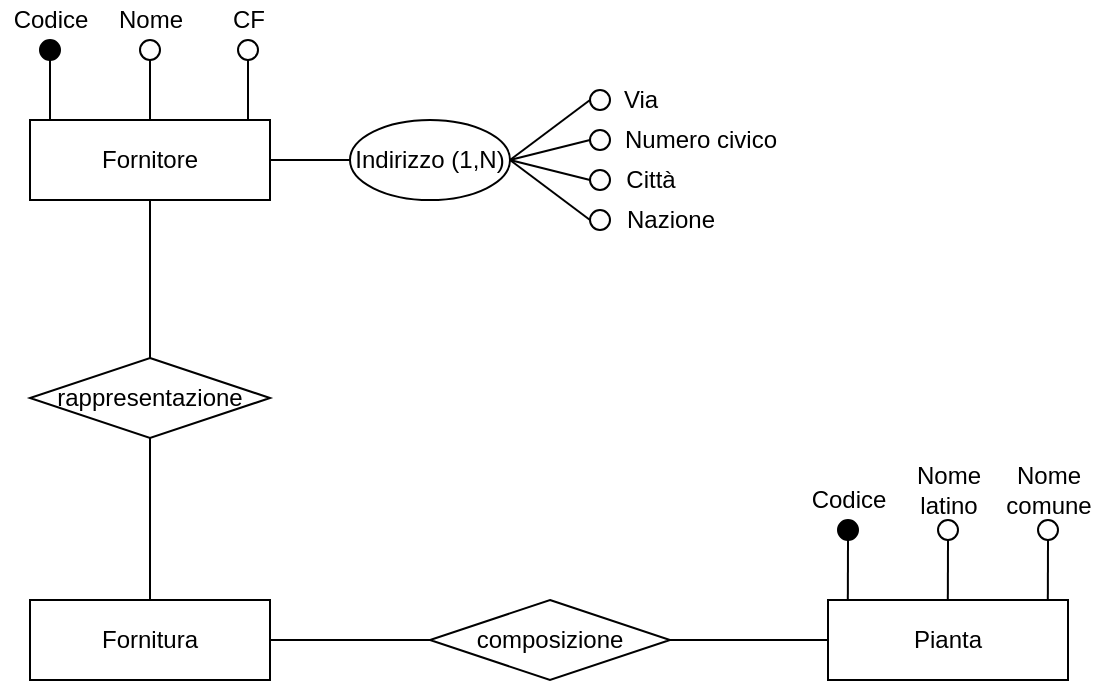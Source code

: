 <mxfile version="16.6.4" type="github">
  <diagram id="uCvQK3cbvLK-rF1jzRyW" name="Page-1">
    <mxGraphModel dx="508" dy="348" grid="1" gridSize="10" guides="1" tooltips="1" connect="1" arrows="1" fold="1" page="1" pageScale="1" pageWidth="1169" pageHeight="827" math="0" shadow="0">
      <root>
        <mxCell id="0" />
        <mxCell id="1" parent="0" />
        <mxCell id="bpb8VYmmC61ZYAECXduF-2" value="Fornitore" style="rounded=0;whiteSpace=wrap;html=1;strokeWidth=1;perimeterSpacing=0;" parent="1" vertex="1">
          <mxGeometry x="320" y="200" width="120" height="40" as="geometry" />
        </mxCell>
        <mxCell id="bpb8VYmmC61ZYAECXduF-3" value="" style="endArrow=none;html=1;rounded=0;fillColor=#000000;entryX=0.166;entryY=0;entryDx=0;entryDy=0;entryPerimeter=0;exitX=0.5;exitY=1;exitDx=0;exitDy=0;" parent="1" source="bpb8VYmmC61ZYAECXduF-4" edge="1">
          <mxGeometry width="50" height="50" relative="1" as="geometry">
            <mxPoint x="330.08" y="180" as="sourcePoint" />
            <mxPoint x="330" y="200" as="targetPoint" />
          </mxGeometry>
        </mxCell>
        <mxCell id="bpb8VYmmC61ZYAECXduF-4" value="" style="ellipse;whiteSpace=wrap;html=1;aspect=fixed;strokeWidth=1;fillColor=#000000;" parent="1" vertex="1">
          <mxGeometry x="325" y="160" width="10" height="10" as="geometry" />
        </mxCell>
        <mxCell id="bpb8VYmmC61ZYAECXduF-5" value="Codice" style="text;html=1;align=center;verticalAlign=middle;resizable=0;points=[];autosize=1;strokeColor=none;fillColor=none;" parent="1" vertex="1">
          <mxGeometry x="305" y="140" width="50" height="20" as="geometry" />
        </mxCell>
        <mxCell id="bpb8VYmmC61ZYAECXduF-6" value="" style="endArrow=none;html=1;rounded=0;fillColor=#000000;entryX=0.166;entryY=0;entryDx=0;entryDy=0;entryPerimeter=0;exitX=0.5;exitY=1;exitDx=0;exitDy=0;" parent="1" source="bpb8VYmmC61ZYAECXduF-7" edge="1">
          <mxGeometry width="50" height="50" relative="1" as="geometry">
            <mxPoint x="380.08" y="180" as="sourcePoint" />
            <mxPoint x="380" y="200" as="targetPoint" />
          </mxGeometry>
        </mxCell>
        <mxCell id="bpb8VYmmC61ZYAECXduF-7" value="" style="ellipse;whiteSpace=wrap;html=1;aspect=fixed;strokeWidth=1;fillColor=none;" parent="1" vertex="1">
          <mxGeometry x="375" y="160" width="10" height="10" as="geometry" />
        </mxCell>
        <mxCell id="bpb8VYmmC61ZYAECXduF-8" value="Nome" style="text;html=1;align=center;verticalAlign=middle;resizable=0;points=[];autosize=1;strokeColor=none;fillColor=none;" parent="1" vertex="1">
          <mxGeometry x="355" y="140" width="50" height="20" as="geometry" />
        </mxCell>
        <mxCell id="bpb8VYmmC61ZYAECXduF-9" value="" style="endArrow=none;html=1;rounded=0;fillColor=#000000;entryX=0.166;entryY=0;entryDx=0;entryDy=0;entryPerimeter=0;exitX=0.5;exitY=1;exitDx=0;exitDy=0;" parent="1" source="bpb8VYmmC61ZYAECXduF-10" edge="1">
          <mxGeometry width="50" height="50" relative="1" as="geometry">
            <mxPoint x="429.08" y="180" as="sourcePoint" />
            <mxPoint x="429.0" y="200" as="targetPoint" />
          </mxGeometry>
        </mxCell>
        <mxCell id="bpb8VYmmC61ZYAECXduF-10" value="" style="ellipse;whiteSpace=wrap;html=1;aspect=fixed;strokeWidth=1;fillColor=none;" parent="1" vertex="1">
          <mxGeometry x="424" y="160" width="10" height="10" as="geometry" />
        </mxCell>
        <mxCell id="bpb8VYmmC61ZYAECXduF-11" value="CF" style="text;html=1;align=center;verticalAlign=middle;resizable=0;points=[];autosize=1;strokeColor=none;fillColor=none;" parent="1" vertex="1">
          <mxGeometry x="414" y="140" width="30" height="20" as="geometry" />
        </mxCell>
        <mxCell id="bpb8VYmmC61ZYAECXduF-12" value="" style="ellipse;whiteSpace=wrap;html=1;aspect=fixed;strokeWidth=1;fillColor=none;" parent="1" vertex="1">
          <mxGeometry x="600" y="185" width="10" height="10" as="geometry" />
        </mxCell>
        <mxCell id="bpb8VYmmC61ZYAECXduF-13" value="Indirizzo (1,N)" style="ellipse;whiteSpace=wrap;html=1;" parent="1" vertex="1">
          <mxGeometry x="480" y="200" width="80" height="40" as="geometry" />
        </mxCell>
        <mxCell id="bpb8VYmmC61ZYAECXduF-14" value="" style="ellipse;whiteSpace=wrap;html=1;aspect=fixed;strokeWidth=1;fillColor=none;" parent="1" vertex="1">
          <mxGeometry x="600" y="205" width="10" height="10" as="geometry" />
        </mxCell>
        <mxCell id="bpb8VYmmC61ZYAECXduF-15" value="" style="ellipse;whiteSpace=wrap;html=1;aspect=fixed;strokeWidth=1;fillColor=none;" parent="1" vertex="1">
          <mxGeometry x="600" y="245" width="10" height="10" as="geometry" />
        </mxCell>
        <mxCell id="bpb8VYmmC61ZYAECXduF-16" value="" style="endArrow=none;html=1;rounded=0;exitX=1;exitY=0.5;exitDx=0;exitDy=0;entryX=0;entryY=0.5;entryDx=0;entryDy=0;" parent="1" source="bpb8VYmmC61ZYAECXduF-13" target="bpb8VYmmC61ZYAECXduF-12" edge="1">
          <mxGeometry width="50" height="50" relative="1" as="geometry">
            <mxPoint x="570" y="250" as="sourcePoint" />
            <mxPoint x="620" y="200" as="targetPoint" />
          </mxGeometry>
        </mxCell>
        <mxCell id="bpb8VYmmC61ZYAECXduF-17" value="" style="endArrow=none;html=1;rounded=0;entryX=0;entryY=0.5;entryDx=0;entryDy=0;" parent="1" target="bpb8VYmmC61ZYAECXduF-14" edge="1">
          <mxGeometry width="50" height="50" relative="1" as="geometry">
            <mxPoint x="560" y="220" as="sourcePoint" />
            <mxPoint x="620" y="200" as="targetPoint" />
          </mxGeometry>
        </mxCell>
        <mxCell id="bpb8VYmmC61ZYAECXduF-18" value="" style="endArrow=none;html=1;rounded=0;exitX=1;exitY=0.5;exitDx=0;exitDy=0;entryX=0;entryY=0.5;entryDx=0;entryDy=0;" parent="1" source="bpb8VYmmC61ZYAECXduF-13" target="bpb8VYmmC61ZYAECXduF-15" edge="1">
          <mxGeometry width="50" height="50" relative="1" as="geometry">
            <mxPoint x="570" y="250" as="sourcePoint" />
            <mxPoint x="620" y="200" as="targetPoint" />
          </mxGeometry>
        </mxCell>
        <mxCell id="bpb8VYmmC61ZYAECXduF-19" value="Via" style="text;html=1;align=center;verticalAlign=middle;resizable=0;points=[];autosize=1;strokeColor=none;fillColor=none;" parent="1" vertex="1">
          <mxGeometry x="610" y="180" width="30" height="20" as="geometry" />
        </mxCell>
        <mxCell id="bpb8VYmmC61ZYAECXduF-20" value="Numero civico" style="text;html=1;align=center;verticalAlign=middle;resizable=0;points=[];autosize=1;strokeColor=none;fillColor=none;" parent="1" vertex="1">
          <mxGeometry x="610" y="200" width="90" height="20" as="geometry" />
        </mxCell>
        <mxCell id="bpb8VYmmC61ZYAECXduF-21" value="Città" style="text;html=1;align=center;verticalAlign=middle;resizable=0;points=[];autosize=1;strokeColor=none;fillColor=none;" parent="1" vertex="1">
          <mxGeometry x="610" y="220" width="40" height="20" as="geometry" />
        </mxCell>
        <mxCell id="bpb8VYmmC61ZYAECXduF-22" value="" style="ellipse;whiteSpace=wrap;html=1;aspect=fixed;strokeWidth=1;fillColor=none;" parent="1" vertex="1">
          <mxGeometry x="600" y="225" width="10" height="10" as="geometry" />
        </mxCell>
        <mxCell id="bpb8VYmmC61ZYAECXduF-23" value="" style="endArrow=none;html=1;rounded=0;exitX=1;exitY=0.5;exitDx=0;exitDy=0;entryX=0;entryY=0.5;entryDx=0;entryDy=0;" parent="1" source="bpb8VYmmC61ZYAECXduF-13" target="bpb8VYmmC61ZYAECXduF-22" edge="1">
          <mxGeometry width="50" height="50" relative="1" as="geometry">
            <mxPoint x="620" y="240" as="sourcePoint" />
            <mxPoint x="670" y="190" as="targetPoint" />
          </mxGeometry>
        </mxCell>
        <mxCell id="bpb8VYmmC61ZYAECXduF-24" value="Nazione" style="text;html=1;align=center;verticalAlign=middle;resizable=0;points=[];autosize=1;strokeColor=none;fillColor=none;" parent="1" vertex="1">
          <mxGeometry x="610" y="240" width="60" height="20" as="geometry" />
        </mxCell>
        <mxCell id="bpb8VYmmC61ZYAECXduF-25" value="" style="endArrow=none;html=1;rounded=0;exitX=1;exitY=0.5;exitDx=0;exitDy=0;entryX=0;entryY=0.5;entryDx=0;entryDy=0;" parent="1" source="bpb8VYmmC61ZYAECXduF-2" target="bpb8VYmmC61ZYAECXduF-13" edge="1">
          <mxGeometry width="50" height="50" relative="1" as="geometry">
            <mxPoint x="470" y="240" as="sourcePoint" />
            <mxPoint x="520" y="190" as="targetPoint" />
          </mxGeometry>
        </mxCell>
        <mxCell id="v1qmQes8BlO3_0wgJvzd-1" value="Fornitura" style="rounded=0;whiteSpace=wrap;html=1;strokeWidth=1;perimeterSpacing=0;" vertex="1" parent="1">
          <mxGeometry x="320" y="440" width="120" height="40" as="geometry" />
        </mxCell>
        <mxCell id="v1qmQes8BlO3_0wgJvzd-2" value="rappresentazione" style="rhombus;whiteSpace=wrap;html=1;" vertex="1" parent="1">
          <mxGeometry x="320" y="319" width="120" height="40" as="geometry" />
        </mxCell>
        <mxCell id="v1qmQes8BlO3_0wgJvzd-3" value="" style="endArrow=none;html=1;rounded=0;exitX=0.5;exitY=0;exitDx=0;exitDy=0;entryX=0.5;entryY=1;entryDx=0;entryDy=0;" edge="1" parent="1" source="v1qmQes8BlO3_0wgJvzd-1" target="v1qmQes8BlO3_0wgJvzd-2">
          <mxGeometry width="50" height="50" relative="1" as="geometry">
            <mxPoint x="400" y="340" as="sourcePoint" />
            <mxPoint x="450" y="290" as="targetPoint" />
          </mxGeometry>
        </mxCell>
        <mxCell id="v1qmQes8BlO3_0wgJvzd-4" value="" style="endArrow=none;html=1;rounded=0;exitX=0.5;exitY=0;exitDx=0;exitDy=0;entryX=0.5;entryY=1;entryDx=0;entryDy=0;" edge="1" parent="1" source="v1qmQes8BlO3_0wgJvzd-2" target="bpb8VYmmC61ZYAECXduF-2">
          <mxGeometry width="50" height="50" relative="1" as="geometry">
            <mxPoint x="400" y="340" as="sourcePoint" />
            <mxPoint x="450" y="290" as="targetPoint" />
          </mxGeometry>
        </mxCell>
        <mxCell id="v1qmQes8BlO3_0wgJvzd-5" value="composizione" style="rhombus;whiteSpace=wrap;html=1;" vertex="1" parent="1">
          <mxGeometry x="520" y="440" width="120" height="40" as="geometry" />
        </mxCell>
        <mxCell id="v1qmQes8BlO3_0wgJvzd-7" value="Pianta" style="rounded=0;whiteSpace=wrap;html=1;strokeWidth=1;perimeterSpacing=0;" vertex="1" parent="1">
          <mxGeometry x="719" y="440" width="120" height="40" as="geometry" />
        </mxCell>
        <mxCell id="v1qmQes8BlO3_0wgJvzd-8" value="" style="endArrow=none;html=1;rounded=0;fillColor=#000000;entryX=0.166;entryY=0;entryDx=0;entryDy=0;entryPerimeter=0;exitX=0.5;exitY=1;exitDx=0;exitDy=0;" edge="1" parent="1" source="v1qmQes8BlO3_0wgJvzd-9">
          <mxGeometry width="50" height="50" relative="1" as="geometry">
            <mxPoint x="729" y="420" as="sourcePoint" />
            <mxPoint x="728.92" y="440" as="targetPoint" />
          </mxGeometry>
        </mxCell>
        <mxCell id="v1qmQes8BlO3_0wgJvzd-9" value="" style="ellipse;whiteSpace=wrap;html=1;aspect=fixed;strokeWidth=1;fillColor=#000000;" vertex="1" parent="1">
          <mxGeometry x="724" y="400" width="10" height="10" as="geometry" />
        </mxCell>
        <mxCell id="v1qmQes8BlO3_0wgJvzd-10" value="Codice" style="text;html=1;align=center;verticalAlign=middle;resizable=0;points=[];autosize=1;strokeColor=none;fillColor=none;" vertex="1" parent="1">
          <mxGeometry x="704" y="380" width="50" height="20" as="geometry" />
        </mxCell>
        <mxCell id="v1qmQes8BlO3_0wgJvzd-11" value="" style="endArrow=none;html=1;rounded=0;fillColor=#000000;entryX=0.166;entryY=0;entryDx=0;entryDy=0;entryPerimeter=0;exitX=0.5;exitY=1;exitDx=0;exitDy=0;" edge="1" parent="1" source="v1qmQes8BlO3_0wgJvzd-12">
          <mxGeometry width="50" height="50" relative="1" as="geometry">
            <mxPoint x="779" y="420" as="sourcePoint" />
            <mxPoint x="778.92" y="440" as="targetPoint" />
          </mxGeometry>
        </mxCell>
        <mxCell id="v1qmQes8BlO3_0wgJvzd-12" value="" style="ellipse;whiteSpace=wrap;html=1;aspect=fixed;strokeWidth=1;fillColor=none;" vertex="1" parent="1">
          <mxGeometry x="774" y="400" width="10" height="10" as="geometry" />
        </mxCell>
        <mxCell id="v1qmQes8BlO3_0wgJvzd-13" value="Nome &lt;br&gt;latino" style="text;html=1;align=center;verticalAlign=middle;resizable=0;points=[];autosize=1;strokeColor=none;fillColor=none;" vertex="1" parent="1">
          <mxGeometry x="754" y="370" width="50" height="30" as="geometry" />
        </mxCell>
        <mxCell id="v1qmQes8BlO3_0wgJvzd-14" value="" style="endArrow=none;html=1;rounded=0;fillColor=#000000;entryX=0.166;entryY=0;entryDx=0;entryDy=0;entryPerimeter=0;exitX=0.5;exitY=1;exitDx=0;exitDy=0;" edge="1" parent="1" source="v1qmQes8BlO3_0wgJvzd-15">
          <mxGeometry width="50" height="50" relative="1" as="geometry">
            <mxPoint x="829" y="420" as="sourcePoint" />
            <mxPoint x="828.92" y="440" as="targetPoint" />
          </mxGeometry>
        </mxCell>
        <mxCell id="v1qmQes8BlO3_0wgJvzd-15" value="" style="ellipse;whiteSpace=wrap;html=1;aspect=fixed;strokeWidth=1;fillColor=none;" vertex="1" parent="1">
          <mxGeometry x="824" y="400" width="10" height="10" as="geometry" />
        </mxCell>
        <mxCell id="v1qmQes8BlO3_0wgJvzd-16" value="Nome &lt;br&gt;comune" style="text;html=1;align=center;verticalAlign=middle;resizable=0;points=[];autosize=1;strokeColor=none;fillColor=none;" vertex="1" parent="1">
          <mxGeometry x="799" y="370" width="60" height="30" as="geometry" />
        </mxCell>
        <mxCell id="v1qmQes8BlO3_0wgJvzd-18" value="" style="endArrow=none;html=1;rounded=0;entryX=1;entryY=0.5;entryDx=0;entryDy=0;exitX=0;exitY=0.5;exitDx=0;exitDy=0;" edge="1" parent="1" source="v1qmQes8BlO3_0wgJvzd-7" target="v1qmQes8BlO3_0wgJvzd-5">
          <mxGeometry width="50" height="50" relative="1" as="geometry">
            <mxPoint x="760" y="430" as="sourcePoint" />
            <mxPoint x="810" y="380" as="targetPoint" />
          </mxGeometry>
        </mxCell>
        <mxCell id="v1qmQes8BlO3_0wgJvzd-19" value="" style="endArrow=none;html=1;rounded=0;exitX=1;exitY=0.5;exitDx=0;exitDy=0;entryX=0;entryY=0.5;entryDx=0;entryDy=0;" edge="1" parent="1" source="v1qmQes8BlO3_0wgJvzd-1" target="v1qmQes8BlO3_0wgJvzd-5">
          <mxGeometry width="50" height="50" relative="1" as="geometry">
            <mxPoint x="480" y="430" as="sourcePoint" />
            <mxPoint x="530" y="380" as="targetPoint" />
          </mxGeometry>
        </mxCell>
      </root>
    </mxGraphModel>
  </diagram>
</mxfile>
